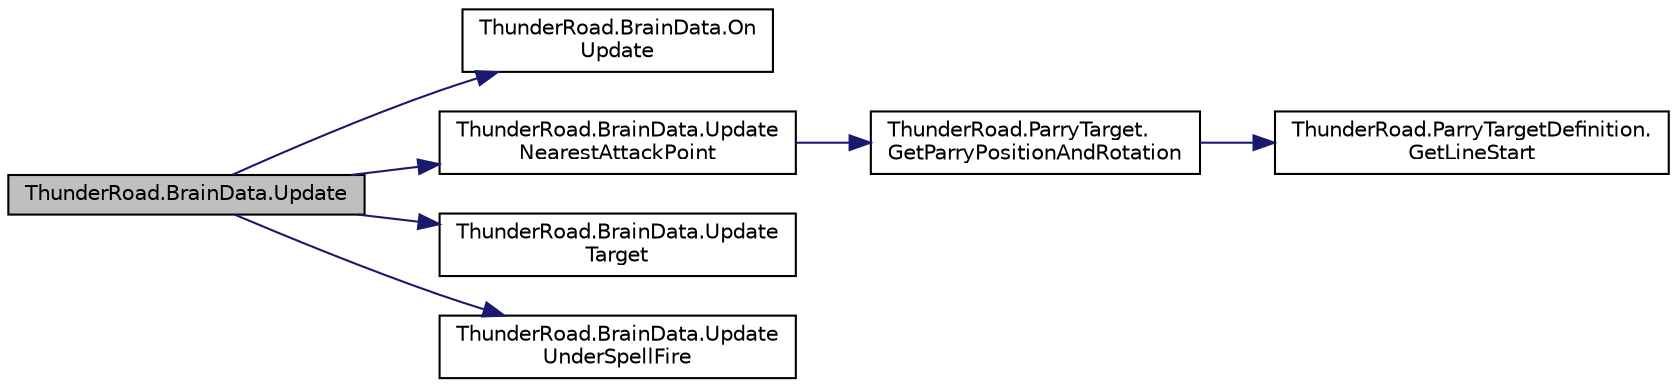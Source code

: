 digraph "ThunderRoad.BrainData.Update"
{
 // LATEX_PDF_SIZE
  edge [fontname="Helvetica",fontsize="10",labelfontname="Helvetica",labelfontsize="10"];
  node [fontname="Helvetica",fontsize="10",shape=record];
  rankdir="LR";
  Node1 [label="ThunderRoad.BrainData.Update",height=0.2,width=0.4,color="black", fillcolor="grey75", style="filled", fontcolor="black",tooltip="Updates this instance."];
  Node1 -> Node2 [color="midnightblue",fontsize="10",style="solid",fontname="Helvetica"];
  Node2 [label="ThunderRoad.BrainData.On\lUpdate",height=0.2,width=0.4,color="black", fillcolor="white", style="filled",URL="$class_thunder_road_1_1_brain_data.html#af184052ac8700a515686311ab5aca614",tooltip="Called when [update]."];
  Node1 -> Node3 [color="midnightblue",fontsize="10",style="solid",fontname="Helvetica"];
  Node3 [label="ThunderRoad.BrainData.Update\lNearestAttackPoint",height=0.2,width=0.4,color="black", fillcolor="white", style="filled",URL="$class_thunder_road_1_1_brain_data.html#a31b90af2ff475b5fc89d0aa29ea96088",tooltip="Updates the nearest attack point."];
  Node3 -> Node4 [color="midnightblue",fontsize="10",style="solid",fontname="Helvetica"];
  Node4 [label="ThunderRoad.ParryTarget.\lGetParryPositionAndRotation",height=0.2,width=0.4,color="black", fillcolor="white", style="filled",URL="$class_thunder_road_1_1_parry_target.html#abe0783ced0a0c036a01f587aa9d85fa7",tooltip="Gets the parry position and rotation."];
  Node4 -> Node5 [color="midnightblue",fontsize="10",style="solid",fontname="Helvetica"];
  Node5 [label="ThunderRoad.ParryTargetDefinition.\lGetLineStart",height=0.2,width=0.4,color="black", fillcolor="white", style="filled",URL="$class_thunder_road_1_1_parry_target_definition.html#a227b7c2a1ae1c52c8d5ff1ab10d64eb6",tooltip="Gets the line start."];
  Node1 -> Node6 [color="midnightblue",fontsize="10",style="solid",fontname="Helvetica"];
  Node6 [label="ThunderRoad.BrainData.Update\lTarget",height=0.2,width=0.4,color="black", fillcolor="white", style="filled",URL="$class_thunder_road_1_1_brain_data.html#ab6a43b511e3b5fd985f4d3967437cb10",tooltip="Updates the target."];
  Node1 -> Node7 [color="midnightblue",fontsize="10",style="solid",fontname="Helvetica"];
  Node7 [label="ThunderRoad.BrainData.Update\lUnderSpellFire",height=0.2,width=0.4,color="black", fillcolor="white", style="filled",URL="$class_thunder_road_1_1_brain_data.html#a4e640cdb6fd211a4fa52e273a7c37fac",tooltip="Updates the under spell fire."];
}
